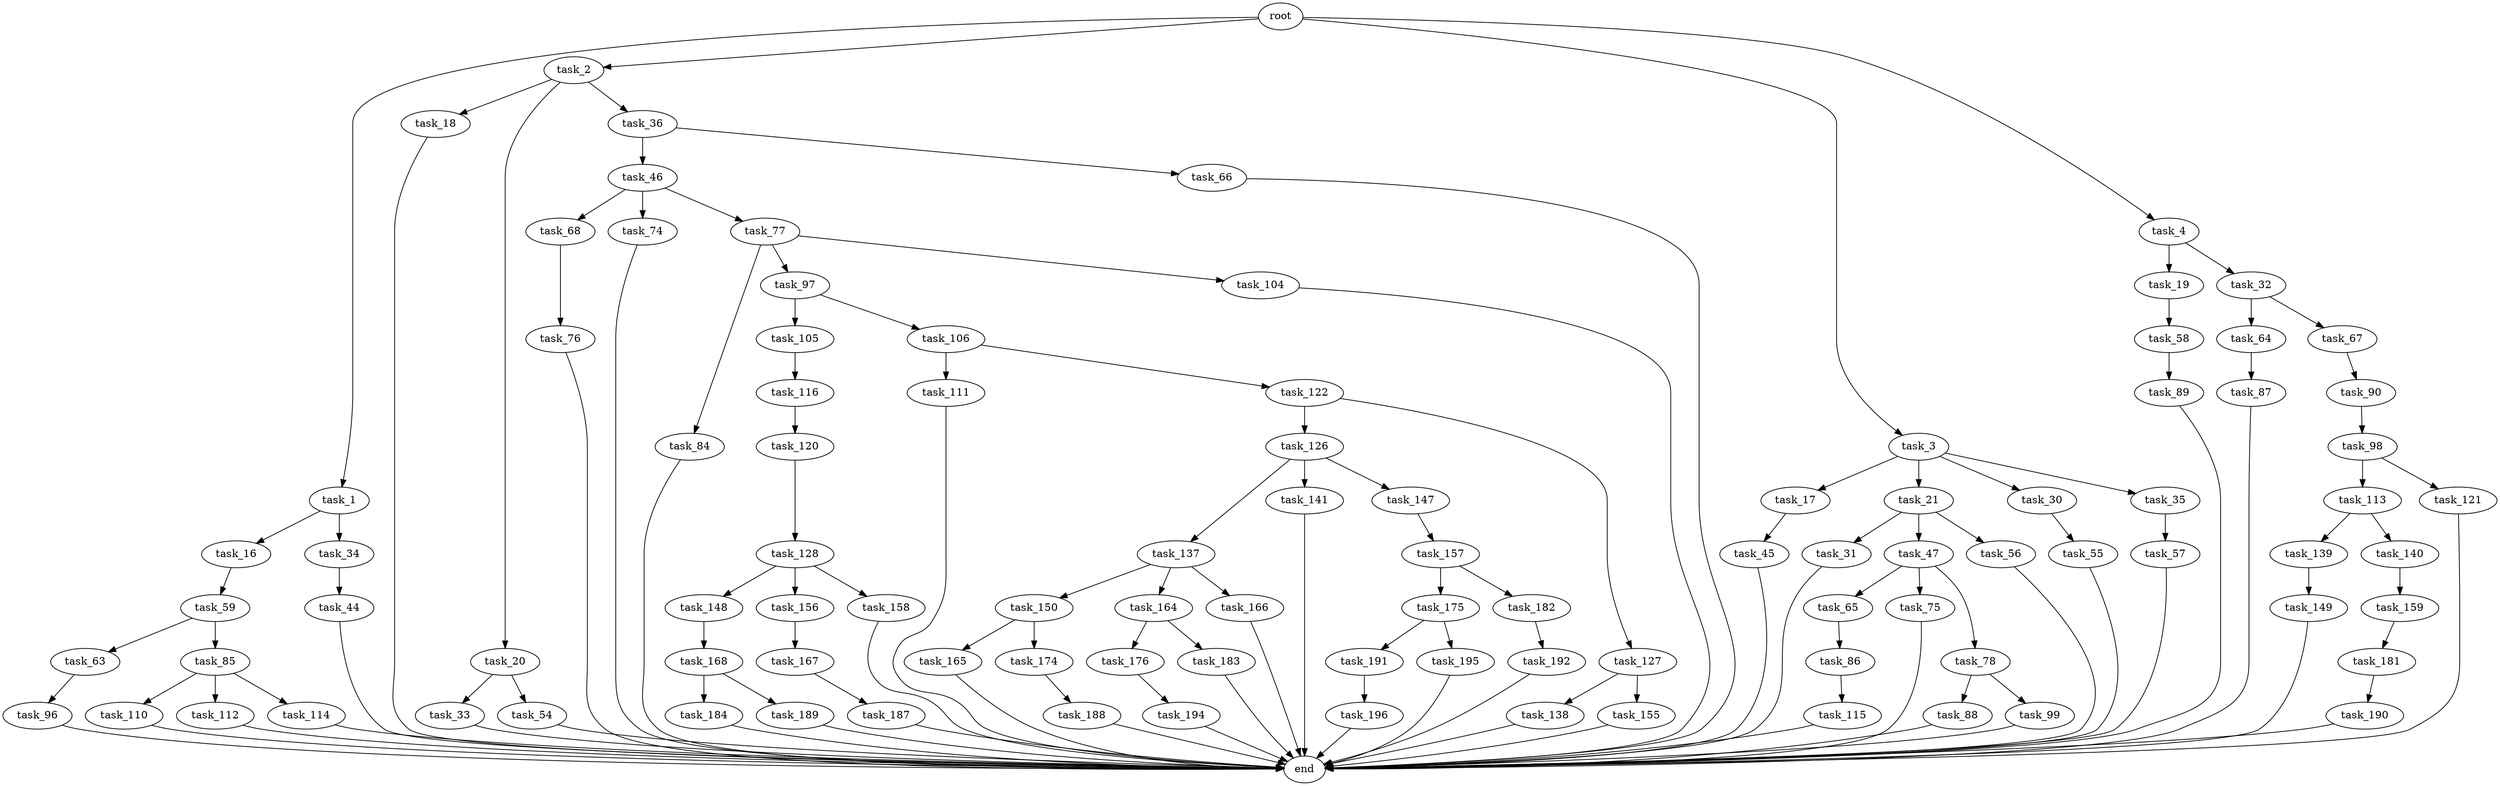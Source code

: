 digraph G {
  root [size="0.000000"];
  task_1 [size="2342224064.000000"];
  task_2 [size="28991029248.000000"];
  task_3 [size="6164692507.000000"];
  task_4 [size="2079689871.000000"];
  task_16 [size="17225997002.000000"];
  task_34 [size="4198754348.000000"];
  task_18 [size="5048681016.000000"];
  task_20 [size="41559357082.000000"];
  task_36 [size="421840531521.000000"];
  task_17 [size="765543647370.000000"];
  task_21 [size="6373779542.000000"];
  task_30 [size="36480317766.000000"];
  task_35 [size="15817315140.000000"];
  task_19 [size="1607106498.000000"];
  task_32 [size="5895309264.000000"];
  task_59 [size="8589934592.000000"];
  task_45 [size="5817263744.000000"];
  end [size="0.000000"];
  task_58 [size="209110646124.000000"];
  task_33 [size="782757789696.000000"];
  task_54 [size="35349233272.000000"];
  task_31 [size="202285454042.000000"];
  task_47 [size="1073741824000.000000"];
  task_56 [size="67914785088.000000"];
  task_55 [size="15930082924.000000"];
  task_64 [size="7866237899.000000"];
  task_67 [size="15667428045.000000"];
  task_44 [size="8195011888.000000"];
  task_57 [size="16700302014.000000"];
  task_46 [size="8864388231.000000"];
  task_66 [size="18865760068.000000"];
  task_68 [size="40458185542.000000"];
  task_74 [size="8298232231.000000"];
  task_77 [size="4511822538.000000"];
  task_65 [size="8438434565.000000"];
  task_75 [size="68435541741.000000"];
  task_78 [size="7614965581.000000"];
  task_89 [size="134217728000.000000"];
  task_63 [size="232145651725.000000"];
  task_85 [size="68719476736.000000"];
  task_96 [size="492129322.000000"];
  task_87 [size="7938568936.000000"];
  task_86 [size="11094257627.000000"];
  task_90 [size="21235332767.000000"];
  task_76 [size="134217728000.000000"];
  task_84 [size="47349221003.000000"];
  task_97 [size="36201249309.000000"];
  task_104 [size="1914970268.000000"];
  task_88 [size="1073741824000.000000"];
  task_99 [size="28991029248.000000"];
  task_110 [size="351501684643.000000"];
  task_112 [size="553556271008.000000"];
  task_114 [size="325948627386.000000"];
  task_115 [size="179167066728.000000"];
  task_98 [size="3514409977.000000"];
  task_105 [size="43591828132.000000"];
  task_106 [size="8589934592.000000"];
  task_113 [size="261607510139.000000"];
  task_121 [size="22135163267.000000"];
  task_116 [size="506444262801.000000"];
  task_111 [size="4237093581.000000"];
  task_122 [size="96229043062.000000"];
  task_139 [size="8589934592.000000"];
  task_140 [size="30173611794.000000"];
  task_120 [size="549755813888.000000"];
  task_128 [size="368293445632.000000"];
  task_126 [size="23643884184.000000"];
  task_127 [size="4409938062.000000"];
  task_137 [size="277208082911.000000"];
  task_141 [size="1073741824000.000000"];
  task_147 [size="366999076643.000000"];
  task_138 [size="572135979799.000000"];
  task_155 [size="310640610591.000000"];
  task_148 [size="1073741824000.000000"];
  task_156 [size="68719476736.000000"];
  task_158 [size="2198978968.000000"];
  task_150 [size="134217728000.000000"];
  task_164 [size="1096737506.000000"];
  task_166 [size="5346281350.000000"];
  task_149 [size="782757789696.000000"];
  task_159 [size="730336421464.000000"];
  task_157 [size="134217728000.000000"];
  task_168 [size="134217728000.000000"];
  task_165 [size="68719476736.000000"];
  task_174 [size="399512797924.000000"];
  task_167 [size="287547951821.000000"];
  task_175 [size="4090868853.000000"];
  task_182 [size="231928233984.000000"];
  task_181 [size="134217728000.000000"];
  task_176 [size="1799062872.000000"];
  task_183 [size="451579256418.000000"];
  task_187 [size="89380327452.000000"];
  task_184 [size="690296836424.000000"];
  task_189 [size="43147218631.000000"];
  task_188 [size="28991029248.000000"];
  task_191 [size="29592654605.000000"];
  task_195 [size="609496252924.000000"];
  task_194 [size="7238682980.000000"];
  task_190 [size="231928233984.000000"];
  task_192 [size="68719476736.000000"];
  task_196 [size="866371896.000000"];

  root -> task_1 [size="1.000000"];
  root -> task_2 [size="1.000000"];
  root -> task_3 [size="1.000000"];
  root -> task_4 [size="1.000000"];
  task_1 -> task_16 [size="134217728.000000"];
  task_1 -> task_34 [size="134217728.000000"];
  task_2 -> task_18 [size="75497472.000000"];
  task_2 -> task_20 [size="75497472.000000"];
  task_2 -> task_36 [size="75497472.000000"];
  task_3 -> task_17 [size="134217728.000000"];
  task_3 -> task_21 [size="134217728.000000"];
  task_3 -> task_30 [size="134217728.000000"];
  task_3 -> task_35 [size="134217728.000000"];
  task_4 -> task_19 [size="33554432.000000"];
  task_4 -> task_32 [size="33554432.000000"];
  task_16 -> task_59 [size="536870912.000000"];
  task_34 -> task_44 [size="75497472.000000"];
  task_18 -> end [size="1.000000"];
  task_20 -> task_33 [size="679477248.000000"];
  task_20 -> task_54 [size="679477248.000000"];
  task_36 -> task_46 [size="838860800.000000"];
  task_36 -> task_66 [size="838860800.000000"];
  task_17 -> task_45 [size="838860800.000000"];
  task_21 -> task_31 [size="536870912.000000"];
  task_21 -> task_47 [size="536870912.000000"];
  task_21 -> task_56 [size="536870912.000000"];
  task_30 -> task_55 [size="838860800.000000"];
  task_35 -> task_57 [size="536870912.000000"];
  task_19 -> task_58 [size="134217728.000000"];
  task_32 -> task_64 [size="209715200.000000"];
  task_32 -> task_67 [size="209715200.000000"];
  task_59 -> task_63 [size="33554432.000000"];
  task_59 -> task_85 [size="33554432.000000"];
  task_45 -> end [size="1.000000"];
  task_58 -> task_89 [size="411041792.000000"];
  task_33 -> end [size="1.000000"];
  task_54 -> end [size="1.000000"];
  task_31 -> end [size="1.000000"];
  task_47 -> task_65 [size="838860800.000000"];
  task_47 -> task_75 [size="838860800.000000"];
  task_47 -> task_78 [size="838860800.000000"];
  task_56 -> end [size="1.000000"];
  task_55 -> end [size="1.000000"];
  task_64 -> task_87 [size="301989888.000000"];
  task_67 -> task_90 [size="679477248.000000"];
  task_44 -> end [size="1.000000"];
  task_57 -> end [size="1.000000"];
  task_46 -> task_68 [size="838860800.000000"];
  task_46 -> task_74 [size="838860800.000000"];
  task_46 -> task_77 [size="838860800.000000"];
  task_66 -> end [size="1.000000"];
  task_68 -> task_76 [size="33554432.000000"];
  task_74 -> end [size="1.000000"];
  task_77 -> task_84 [size="209715200.000000"];
  task_77 -> task_97 [size="209715200.000000"];
  task_77 -> task_104 [size="209715200.000000"];
  task_65 -> task_86 [size="134217728.000000"];
  task_75 -> end [size="1.000000"];
  task_78 -> task_88 [size="301989888.000000"];
  task_78 -> task_99 [size="301989888.000000"];
  task_89 -> end [size="1.000000"];
  task_63 -> task_96 [size="411041792.000000"];
  task_85 -> task_110 [size="134217728.000000"];
  task_85 -> task_112 [size="134217728.000000"];
  task_85 -> task_114 [size="134217728.000000"];
  task_96 -> end [size="1.000000"];
  task_87 -> end [size="1.000000"];
  task_86 -> task_115 [size="301989888.000000"];
  task_90 -> task_98 [size="679477248.000000"];
  task_76 -> end [size="1.000000"];
  task_84 -> end [size="1.000000"];
  task_97 -> task_105 [size="75497472.000000"];
  task_97 -> task_106 [size="75497472.000000"];
  task_104 -> end [size="1.000000"];
  task_88 -> end [size="1.000000"];
  task_99 -> end [size="1.000000"];
  task_110 -> end [size="1.000000"];
  task_112 -> end [size="1.000000"];
  task_114 -> end [size="1.000000"];
  task_115 -> end [size="1.000000"];
  task_98 -> task_113 [size="209715200.000000"];
  task_98 -> task_121 [size="209715200.000000"];
  task_105 -> task_116 [size="33554432.000000"];
  task_106 -> task_111 [size="33554432.000000"];
  task_106 -> task_122 [size="33554432.000000"];
  task_113 -> task_139 [size="209715200.000000"];
  task_113 -> task_140 [size="209715200.000000"];
  task_121 -> end [size="1.000000"];
  task_116 -> task_120 [size="838860800.000000"];
  task_111 -> end [size="1.000000"];
  task_122 -> task_126 [size="75497472.000000"];
  task_122 -> task_127 [size="75497472.000000"];
  task_139 -> task_149 [size="33554432.000000"];
  task_140 -> task_159 [size="536870912.000000"];
  task_120 -> task_128 [size="536870912.000000"];
  task_128 -> task_148 [size="411041792.000000"];
  task_128 -> task_156 [size="411041792.000000"];
  task_128 -> task_158 [size="411041792.000000"];
  task_126 -> task_137 [size="536870912.000000"];
  task_126 -> task_141 [size="536870912.000000"];
  task_126 -> task_147 [size="536870912.000000"];
  task_127 -> task_138 [size="209715200.000000"];
  task_127 -> task_155 [size="209715200.000000"];
  task_137 -> task_150 [size="209715200.000000"];
  task_137 -> task_164 [size="209715200.000000"];
  task_137 -> task_166 [size="209715200.000000"];
  task_141 -> end [size="1.000000"];
  task_147 -> task_157 [size="301989888.000000"];
  task_138 -> end [size="1.000000"];
  task_155 -> end [size="1.000000"];
  task_148 -> task_168 [size="838860800.000000"];
  task_156 -> task_167 [size="134217728.000000"];
  task_158 -> end [size="1.000000"];
  task_150 -> task_165 [size="209715200.000000"];
  task_150 -> task_174 [size="209715200.000000"];
  task_164 -> task_176 [size="134217728.000000"];
  task_164 -> task_183 [size="134217728.000000"];
  task_166 -> end [size="1.000000"];
  task_149 -> end [size="1.000000"];
  task_159 -> task_181 [size="536870912.000000"];
  task_157 -> task_175 [size="209715200.000000"];
  task_157 -> task_182 [size="209715200.000000"];
  task_168 -> task_184 [size="209715200.000000"];
  task_168 -> task_189 [size="209715200.000000"];
  task_165 -> end [size="1.000000"];
  task_174 -> task_188 [size="411041792.000000"];
  task_167 -> task_187 [size="209715200.000000"];
  task_175 -> task_191 [size="209715200.000000"];
  task_175 -> task_195 [size="209715200.000000"];
  task_182 -> task_192 [size="301989888.000000"];
  task_181 -> task_190 [size="209715200.000000"];
  task_176 -> task_194 [size="134217728.000000"];
  task_183 -> end [size="1.000000"];
  task_187 -> end [size="1.000000"];
  task_184 -> end [size="1.000000"];
  task_189 -> end [size="1.000000"];
  task_188 -> end [size="1.000000"];
  task_191 -> task_196 [size="679477248.000000"];
  task_195 -> end [size="1.000000"];
  task_194 -> end [size="1.000000"];
  task_190 -> end [size="1.000000"];
  task_192 -> end [size="1.000000"];
  task_196 -> end [size="1.000000"];
}
